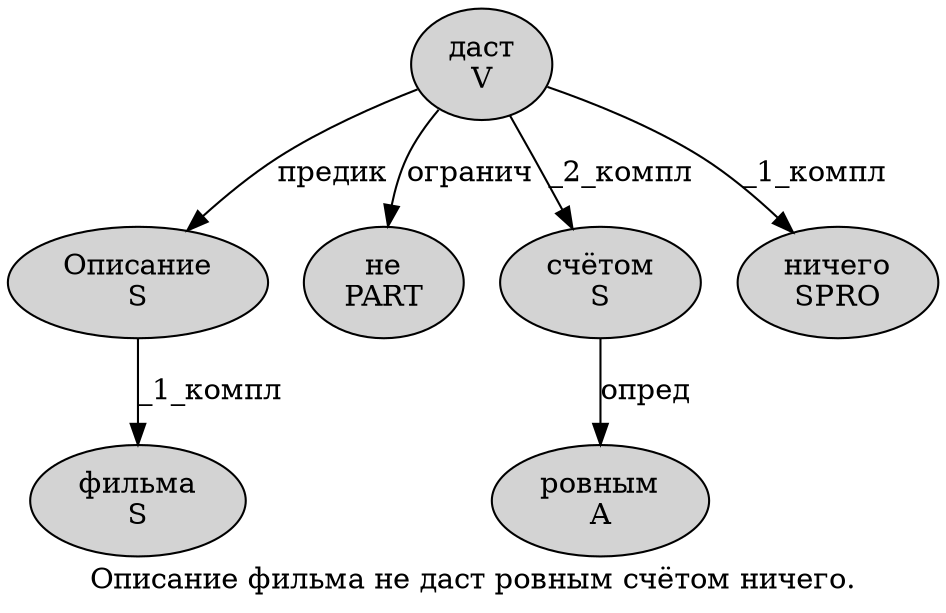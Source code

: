 digraph SENTENCE_274 {
	graph [label="Описание фильма не даст ровным счётом ничего."]
	node [style=filled]
		0 [label="Описание
S" color="" fillcolor=lightgray penwidth=1 shape=ellipse]
		1 [label="фильма
S" color="" fillcolor=lightgray penwidth=1 shape=ellipse]
		2 [label="не
PART" color="" fillcolor=lightgray penwidth=1 shape=ellipse]
		3 [label="даст
V" color="" fillcolor=lightgray penwidth=1 shape=ellipse]
		4 [label="ровным
A" color="" fillcolor=lightgray penwidth=1 shape=ellipse]
		5 [label="счётом
S" color="" fillcolor=lightgray penwidth=1 shape=ellipse]
		6 [label="ничего
SPRO" color="" fillcolor=lightgray penwidth=1 shape=ellipse]
			3 -> 0 [label="предик"]
			3 -> 2 [label="огранич"]
			3 -> 5 [label="_2_компл"]
			3 -> 6 [label="_1_компл"]
			5 -> 4 [label="опред"]
			0 -> 1 [label="_1_компл"]
}